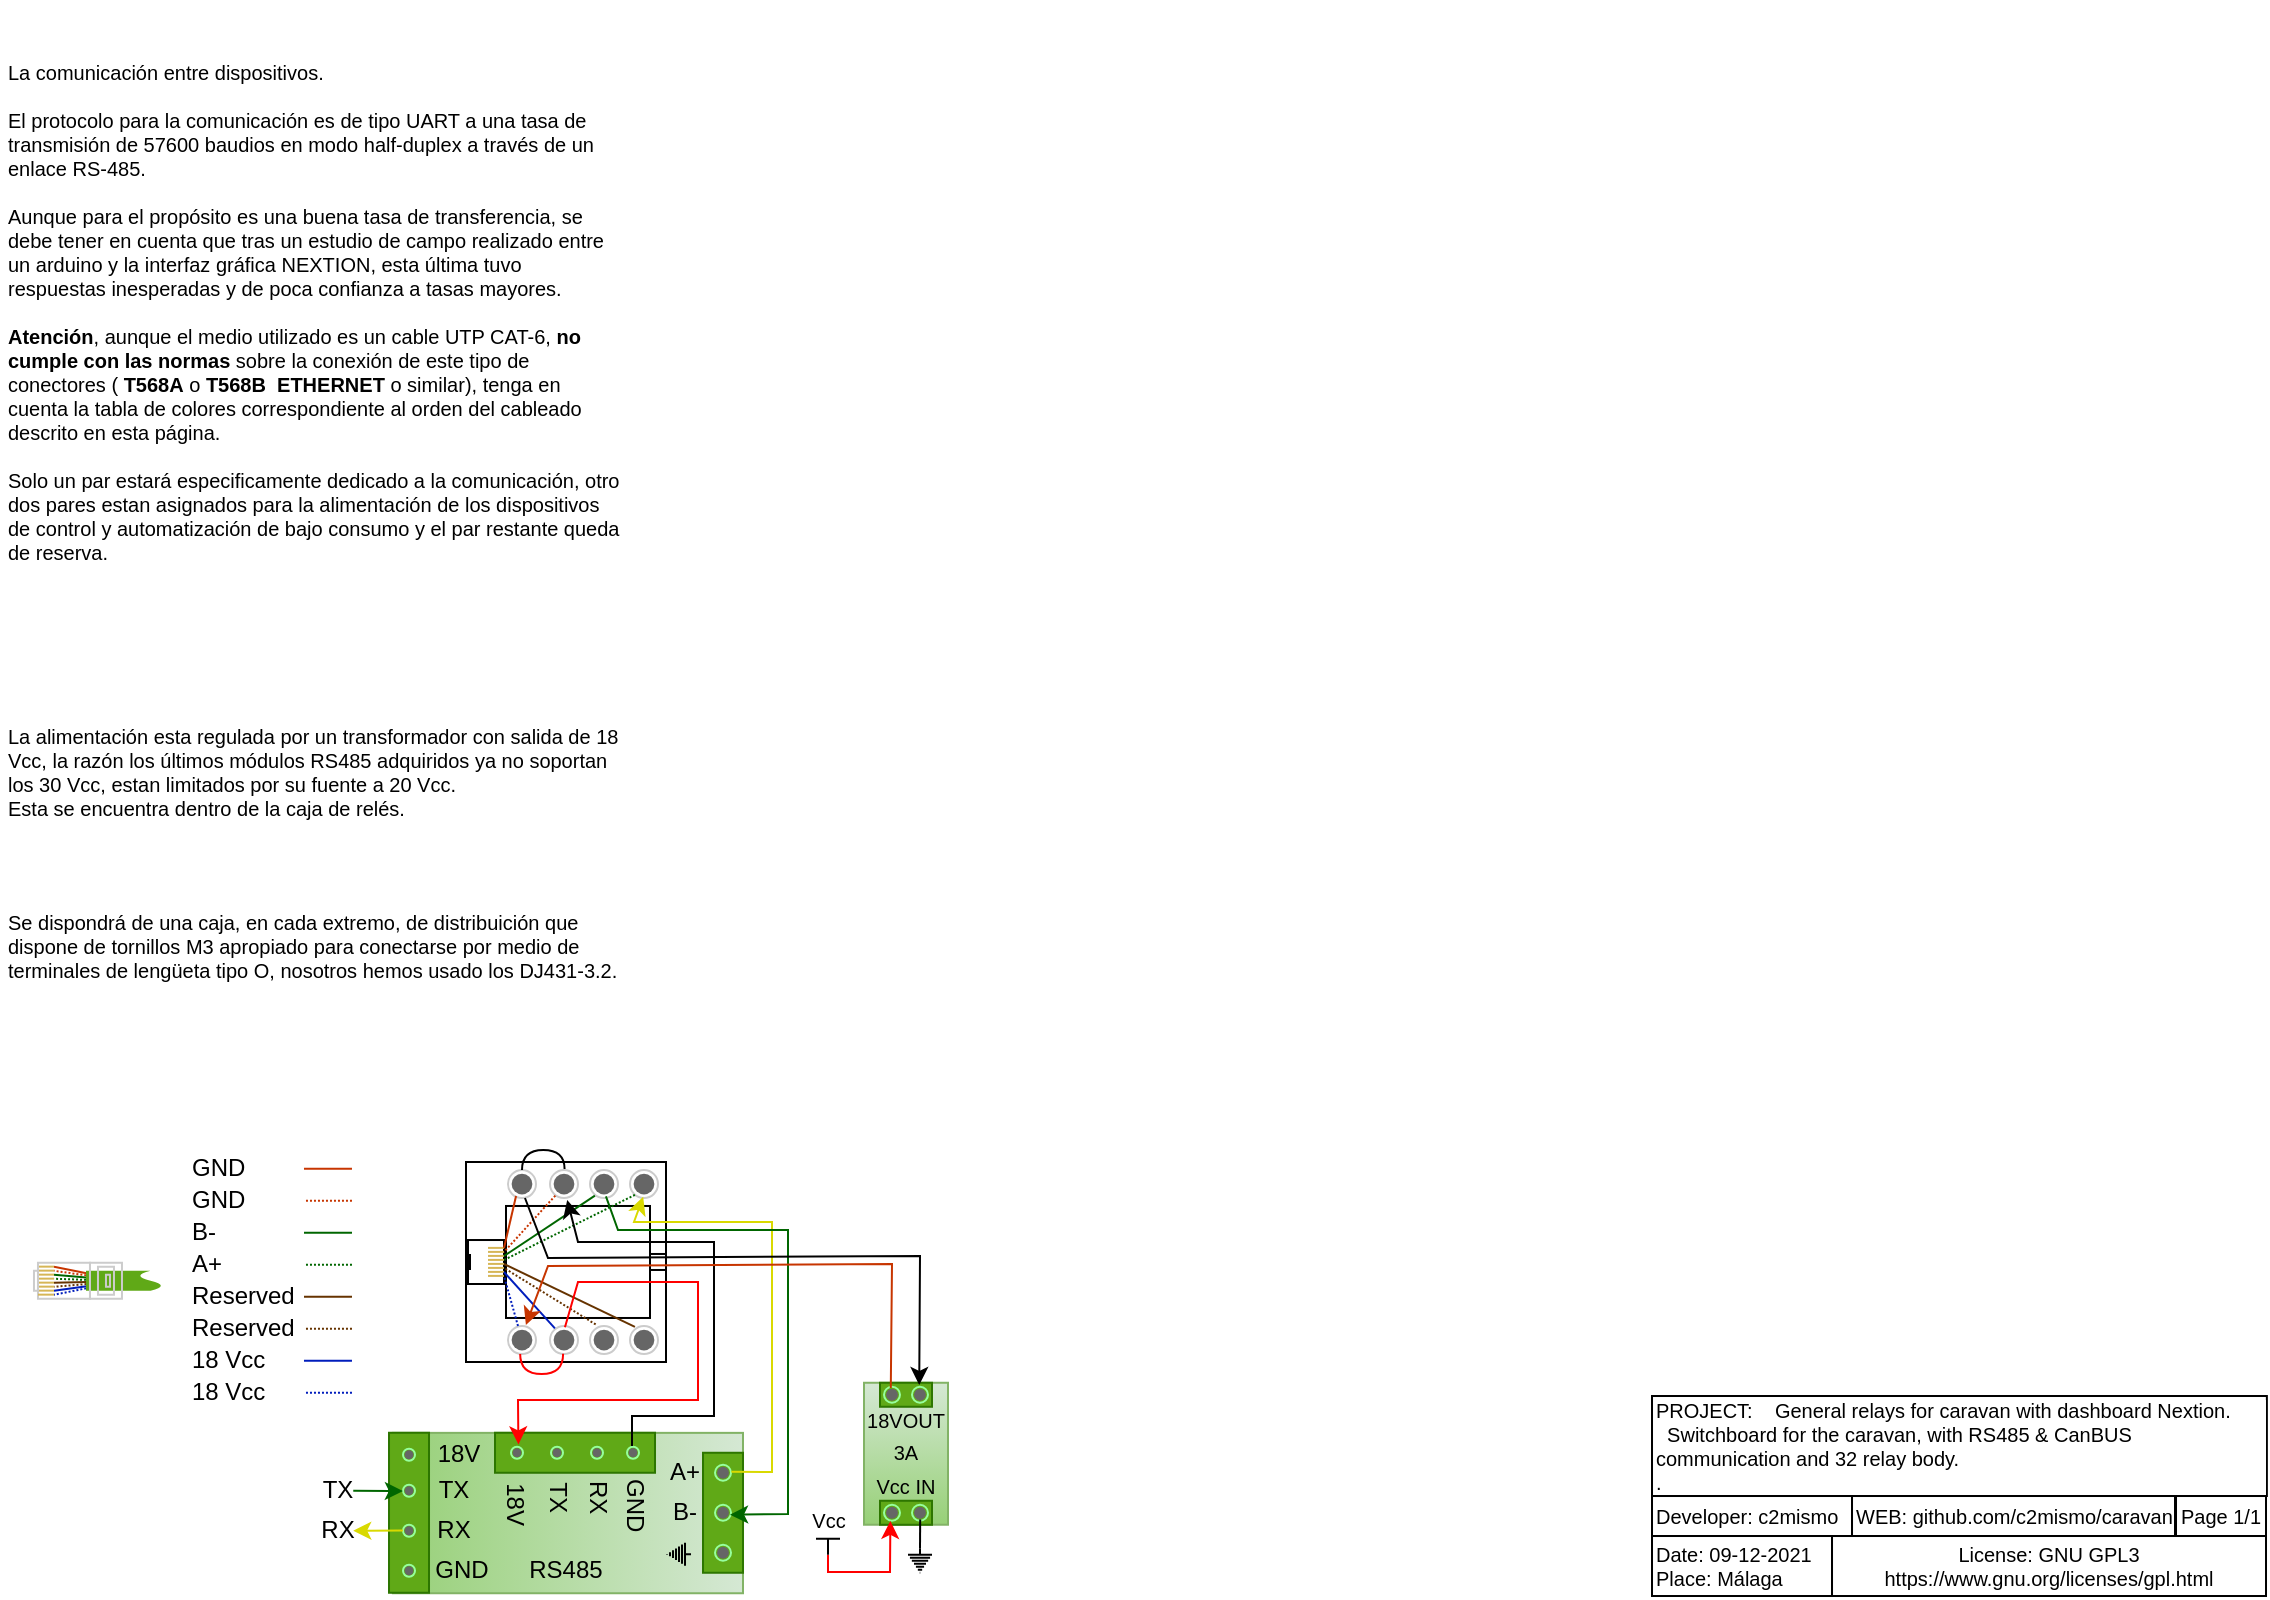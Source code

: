 <mxfile version="20.8.16" type="device"><diagram id="yEGyaOguPMUhceHYLw0G" name="Página-1"><mxGraphModel dx="634" dy="414" grid="1" gridSize="2" guides="1" tooltips="1" connect="1" arrows="1" fold="1" page="1" pageScale="1" pageWidth="1169" pageHeight="827" background="#ffffff" math="0" shadow="0"><root><mxCell id="0"/><mxCell id="1" parent="0"/><mxCell id="Os5jeV9QY1t0UYqHRNQD-44" value="" style="rounded=0;whiteSpace=wrap;html=1;strokeColor=#000000;fillColor=none;" vertex="1" parent="1"><mxGeometry x="277" y="614.99" width="72" height="56" as="geometry"/></mxCell><mxCell id="LQa4cb5ke0sipUBJ6qJX-30" value="" style="rounded=0;whiteSpace=wrap;html=1;strokeColor=#000000;fillColor=none;" vertex="1" parent="1"><mxGeometry x="257" y="593" width="100" height="100" as="geometry"/></mxCell><mxCell id="LQa4cb5ke0sipUBJ6qJX-33" value="" style="rounded=0;whiteSpace=wrap;html=1;strokeColor=#000000;fillColor=none;" vertex="1" parent="1"><mxGeometry x="258" y="632.01" width="18" height="21.99" as="geometry"/></mxCell><mxCell id="LQa4cb5ke0sipUBJ6qJX-10" value="" style="dashed=0;labelPosition=right;align=left;shape=mxgraph.gmdl.radiobutton;strokeWidth=1;aspect=fixed;fontColor=#ffffff;fillColor=#666666;rotation=90;strokeColor=#CCCCCC;" vertex="1" parent="1"><mxGeometry x="278" y="597.01" width="14" height="14" as="geometry"/></mxCell><mxCell id="LQa4cb5ke0sipUBJ6qJX-11" value="" style="dashed=0;labelPosition=right;align=left;shape=mxgraph.gmdl.radiobutton;strokeWidth=1;aspect=fixed;fontColor=#ffffff;fillColor=#666666;rotation=90;strokeColor=#CCCCCC;" vertex="1" parent="1"><mxGeometry x="299" y="597.01" width="14" height="14" as="geometry"/></mxCell><mxCell id="LQa4cb5ke0sipUBJ6qJX-12" value="" style="dashed=0;labelPosition=right;align=left;shape=mxgraph.gmdl.radiobutton;strokeWidth=1;aspect=fixed;fontColor=#ffffff;fillColor=#666666;rotation=90;strokeColor=#CCCCCC;" vertex="1" parent="1"><mxGeometry x="319" y="597.01" width="14" height="14" as="geometry"/></mxCell><mxCell id="LQa4cb5ke0sipUBJ6qJX-13" value="" style="dashed=0;labelPosition=right;align=left;shape=mxgraph.gmdl.radiobutton;strokeWidth=1;aspect=fixed;fontColor=#ffffff;fillColor=#666666;rotation=90;strokeColor=#CCCCCC;" vertex="1" parent="1"><mxGeometry x="339" y="597.01" width="14" height="14" as="geometry"/></mxCell><mxCell id="LQa4cb5ke0sipUBJ6qJX-14" value="" style="dashed=0;labelPosition=right;align=left;shape=mxgraph.gmdl.radiobutton;strokeWidth=1;aspect=fixed;fontColor=#ffffff;fillColor=#666666;rotation=90;strokeColor=#CCCCCC;" vertex="1" parent="1"><mxGeometry x="278" y="675.01" width="14" height="14" as="geometry"/></mxCell><mxCell id="LQa4cb5ke0sipUBJ6qJX-15" value="" style="dashed=0;labelPosition=right;align=left;shape=mxgraph.gmdl.radiobutton;strokeWidth=1;aspect=fixed;fontColor=#ffffff;fillColor=#666666;rotation=90;strokeColor=#CCCCCC;" vertex="1" parent="1"><mxGeometry x="299" y="675.01" width="14" height="14" as="geometry"/></mxCell><mxCell id="LQa4cb5ke0sipUBJ6qJX-16" value="" style="dashed=0;labelPosition=right;align=left;shape=mxgraph.gmdl.radiobutton;strokeWidth=1;aspect=fixed;fontColor=#ffffff;fillColor=#666666;rotation=90;strokeColor=#CCCCCC;" vertex="1" parent="1"><mxGeometry x="319" y="675.01" width="14" height="14" as="geometry"/></mxCell><mxCell id="LQa4cb5ke0sipUBJ6qJX-17" value="" style="dashed=0;labelPosition=right;align=left;shape=mxgraph.gmdl.radiobutton;strokeWidth=1;aspect=fixed;fontColor=#ffffff;fillColor=#666666;rotation=90;strokeColor=#CCCCCC;" vertex="1" parent="1"><mxGeometry x="339" y="675.01" width="14" height="14" as="geometry"/></mxCell><mxCell id="LQa4cb5ke0sipUBJ6qJX-18" value="" style="endArrow=none;html=1;rounded=0;fillColor=#fff2cc;strokeColor=#d6b656;" edge="1" parent="1"><mxGeometry width="50" height="50" relative="1" as="geometry"><mxPoint x="276" y="635.95" as="sourcePoint"/><mxPoint x="268" y="635.95" as="targetPoint"/></mxGeometry></mxCell><mxCell id="LQa4cb5ke0sipUBJ6qJX-23" value="" style="endArrow=none;html=1;rounded=0;fillColor=#fff2cc;strokeColor=#d6b656;" edge="1" parent="1"><mxGeometry width="50" height="50" relative="1" as="geometry"><mxPoint x="276" y="637.95" as="sourcePoint"/><mxPoint x="268" y="637.95" as="targetPoint"/></mxGeometry></mxCell><mxCell id="LQa4cb5ke0sipUBJ6qJX-24" value="" style="endArrow=none;html=1;rounded=0;fillColor=#fff2cc;strokeColor=#d6b656;" edge="1" parent="1"><mxGeometry width="50" height="50" relative="1" as="geometry"><mxPoint x="276" y="639.95" as="sourcePoint"/><mxPoint x="268" y="639.95" as="targetPoint"/></mxGeometry></mxCell><mxCell id="LQa4cb5ke0sipUBJ6qJX-25" value="" style="endArrow=none;html=1;rounded=0;fillColor=#fff2cc;strokeColor=#d6b656;" edge="1" parent="1"><mxGeometry width="50" height="50" relative="1" as="geometry"><mxPoint x="276" y="641.95" as="sourcePoint"/><mxPoint x="268" y="641.95" as="targetPoint"/></mxGeometry></mxCell><mxCell id="LQa4cb5ke0sipUBJ6qJX-26" value="" style="endArrow=none;html=1;rounded=0;fillColor=#fff2cc;strokeColor=#d6b656;" edge="1" parent="1"><mxGeometry width="50" height="50" relative="1" as="geometry"><mxPoint x="276" y="643.95" as="sourcePoint"/><mxPoint x="268" y="643.95" as="targetPoint"/></mxGeometry></mxCell><mxCell id="LQa4cb5ke0sipUBJ6qJX-27" value="" style="endArrow=none;html=1;rounded=0;fillColor=#fff2cc;strokeColor=#d6b656;" edge="1" parent="1"><mxGeometry width="50" height="50" relative="1" as="geometry"><mxPoint x="276" y="645.95" as="sourcePoint"/><mxPoint x="268" y="645.95" as="targetPoint"/></mxGeometry></mxCell><mxCell id="Os5jeV9QY1t0UYqHRNQD-41" value="" style="endArrow=none;html=1;rounded=0;fillColor=#fff2cc;strokeColor=#d6b656;" edge="1" parent="1"><mxGeometry width="50" height="50" relative="1" as="geometry"><mxPoint x="276" y="647.95" as="sourcePoint"/><mxPoint x="268" y="647.95" as="targetPoint"/></mxGeometry></mxCell><mxCell id="Os5jeV9QY1t0UYqHRNQD-42" value="" style="endArrow=none;html=1;rounded=0;fillColor=#fff2cc;strokeColor=#d6b656;" edge="1" parent="1"><mxGeometry width="50" height="50" relative="1" as="geometry"><mxPoint x="276" y="649.95" as="sourcePoint"/><mxPoint x="268" y="649.95" as="targetPoint"/></mxGeometry></mxCell><mxCell id="Os5jeV9QY1t0UYqHRNQD-43" value="" style="endArrow=none;html=1;rounded=0;fillColor=#fff2cc;strokeColor=#000000;" edge="1" parent="1"><mxGeometry width="50" height="50" relative="1" as="geometry"><mxPoint x="259" y="646.99" as="sourcePoint"/><mxPoint x="259" y="638.99" as="targetPoint"/></mxGeometry></mxCell><mxCell id="Os5jeV9QY1t0UYqHRNQD-45" value="" style="rounded=0;whiteSpace=wrap;html=1;strokeColor=#000000;fillColor=none;" vertex="1" parent="1"><mxGeometry x="349" y="638.99" width="8" height="8" as="geometry"/></mxCell><mxCell id="Os5jeV9QY1t0UYqHRNQD-54" value="&lt;font style=&quot;font-size: 10px;&quot;&gt;La comunicación entre dispositivos.&lt;br style=&quot;font-size: 10px;&quot;&gt;&lt;br style=&quot;font-size: 10px;&quot;&gt;El protocolo para la comunicación es de tipo UART a una tasa de transmisión de 57600 baudios en modo&amp;nbsp;half-duplex&amp;nbsp;a través de un enlace RS-485.&lt;br style=&quot;font-size: 10px;&quot;&gt;&lt;br style=&quot;font-size: 10px;&quot;&gt;Aunque para el propósito es una buena tasa de transferencia, se debe tener en cuenta que tras un estudio de campo realizado entre un arduino y la interfaz gráfica NEXTION, esta última tuvo respuestas inesperadas y de poca confianza a tasas mayores.&lt;br style=&quot;font-size: 10px;&quot;&gt;&lt;br style=&quot;font-size: 10px;&quot;&gt;&lt;b style=&quot;font-size: 10px;&quot;&gt;Atención&lt;/b&gt;, aunque el medio utilizado es un cable UTP CAT-6, &lt;b style=&quot;font-size: 10px;&quot;&gt;no cumple con las normas&lt;/b&gt; sobre la conexión de este tipo de conectores ( &lt;b style=&quot;font-size: 10px;&quot;&gt;T568A&lt;/b&gt; o &lt;b style=&quot;font-size: 10px;&quot;&gt;T568B &lt;/b&gt;&amp;nbsp;&lt;b style=&quot;font-size: 10px;&quot;&gt;ETHERNET&lt;/b&gt; o similar), tenga en cuenta la tabla de colores correspondiente al orden del cableado descrito en esta página.&lt;br style=&quot;font-size: 10px;&quot;&gt;&lt;br style=&quot;font-size: 10px;&quot;&gt;Solo un par estará especificamente dedicado a la comunicación, otro dos pares estan asignados para la alimentación de los dispositivos de control y automatización de bajo consumo y el par restante queda de reserva.&lt;br style=&quot;font-size: 10px;&quot;&gt;&lt;/font&gt;" style="text;html=1;strokeColor=none;fillColor=none;align=left;verticalAlign=middle;whiteSpace=wrap;rounded=0;fontColor=#000000;labelBackgroundColor=none;fontSize=10;" vertex="1" parent="1"><mxGeometry x="26" y="12" width="308" height="312" as="geometry"/></mxCell><mxCell id="K1eVnyYkEhKkzgCyb_MR-1" value="&lt;font style=&quot;font-size: 10px;&quot;&gt;Se dispondrá de una caja, en cada extremo, de distribuición que dispone de tornillos M3 apropiado para conectarse por medio de terminales de lengüeta tipo O, nosotros hemos usado los&amp;nbsp;DJ431-3.2.&lt;br style=&quot;font-size: 10px;&quot;&gt;&lt;/font&gt;" style="text;html=1;strokeColor=none;fillColor=none;align=left;verticalAlign=middle;whiteSpace=wrap;rounded=0;fontColor=#000000;labelBackgroundColor=none;fontSize=10;" vertex="1" parent="1"><mxGeometry x="26" y="464" width="308" height="42" as="geometry"/></mxCell><mxCell id="K1eVnyYkEhKkzgCyb_MR-3" value="&lt;font style=&quot;font-size: 10px;&quot;&gt;La alimentación esta regulada por un transformador con salida de 18 Vcc, la razón los últimos módulos RS485 adquiridos ya no soportan los 30 Vcc, estan limitados por su fuente a 20 Vcc.&lt;br&gt;Esta se encuentra dentro de la caja de relés.&lt;br style=&quot;font-size: 10px;&quot;&gt;&lt;/font&gt;" style="text;html=1;strokeColor=none;fillColor=none;align=left;verticalAlign=middle;whiteSpace=wrap;rounded=0;fontColor=#000000;labelBackgroundColor=none;fontSize=10;" vertex="1" parent="1"><mxGeometry x="26" y="344" width="310" height="108" as="geometry"/></mxCell><mxCell id="K1eVnyYkEhKkzgCyb_MR-4" value="" style="endArrow=none;html=1;fontSize=10;startArrow=none;startFill=0;rounded=0;endFill=0;jumpStyle=arc;strokeColor=#001DBC;spacing=0;endSize=6;startSize=6;exitX=0.082;exitY=0.824;exitDx=0;exitDy=0;exitPerimeter=0;strokeWidth=1;fillColor=#0050ef;" edge="1" parent="1" source="LQa4cb5ke0sipUBJ6qJX-15"><mxGeometry x="279" y="641" width="50" height="50" as="geometry"><mxPoint x="292" y="646" as="sourcePoint"/><mxPoint x="276" y="648" as="targetPoint"/><Array as="points"/></mxGeometry></mxCell><mxCell id="K1eVnyYkEhKkzgCyb_MR-5" value="" style="endArrow=none;html=1;fontSize=10;startArrow=none;startFill=0;rounded=0;endFill=0;jumpStyle=arc;strokeColor=#663300;spacing=0;endSize=6;startSize=6;exitX=0.027;exitY=0.824;exitDx=0;exitDy=0;exitPerimeter=0;strokeWidth=1;" edge="1" parent="1" source="LQa4cb5ke0sipUBJ6qJX-17"><mxGeometry x="279" y="635" width="50" height="50" as="geometry"><mxPoint x="292" y="644" as="sourcePoint"/><mxPoint x="276" y="644" as="targetPoint"/><Array as="points"/></mxGeometry></mxCell><mxCell id="K1eVnyYkEhKkzgCyb_MR-6" value="" style="endArrow=none;html=1;fontSize=10;startArrow=none;startFill=0;rounded=0;endFill=0;jumpStyle=arc;strokeColor=#C73500;spacing=0;endSize=6;startSize=6;strokeWidth=1;exitX=0.928;exitY=0.712;exitDx=0;exitDy=0;exitPerimeter=0;" edge="1" parent="1" source="LQa4cb5ke0sipUBJ6qJX-10"><mxGeometry x="281" y="639" width="50" height="50" as="geometry"><mxPoint x="292" y="639" as="sourcePoint"/><mxPoint x="276" y="636" as="targetPoint"/><Array as="points"/></mxGeometry></mxCell><mxCell id="K1eVnyYkEhKkzgCyb_MR-7" value="" style="endArrow=none;html=1;fontSize=10;startArrow=none;startFill=0;rounded=0;endFill=0;jumpStyle=arc;strokeColor=#006600;spacing=0;endSize=6;startSize=6;exitX=0.914;exitY=0.824;exitDx=0;exitDy=0;strokeWidth=1;exitPerimeter=0;" edge="1" parent="1" source="LQa4cb5ke0sipUBJ6qJX-12"><mxGeometry x="285" y="646" width="50" height="50" as="geometry"><mxPoint x="292" y="641" as="sourcePoint"/><mxPoint x="276" y="640" as="targetPoint"/><Array as="points"/></mxGeometry></mxCell><mxCell id="K1eVnyYkEhKkzgCyb_MR-8" value="" style="endArrow=none;html=1;fontSize=10;startArrow=none;startFill=0;rounded=0;endFill=0;jumpStyle=arc;strokeColor=#C73500;spacing=0;endSize=6;startSize=6;exitX=0.914;exitY=0.81;exitDx=0;exitDy=0;exitPerimeter=0;strokeWidth=1;dashed=1;dashPattern=1 1;" edge="1" parent="1" source="LQa4cb5ke0sipUBJ6qJX-11"><mxGeometry x="283" y="641" width="50" height="50" as="geometry"><mxPoint x="292" y="640" as="sourcePoint"/><mxPoint x="276" y="638" as="targetPoint"/><Array as="points"/></mxGeometry></mxCell><mxCell id="K1eVnyYkEhKkzgCyb_MR-9" value="" style="endArrow=none;html=1;fontSize=10;startArrow=none;startFill=0;rounded=0;endFill=0;jumpStyle=arc;strokeColor=#006600;spacing=0;endSize=6;startSize=6;exitX=0.887;exitY=0.824;exitDx=0;exitDy=0;strokeWidth=1;dashed=1;dashPattern=1 1;exitPerimeter=0;" edge="1" parent="1" source="LQa4cb5ke0sipUBJ6qJX-13"><mxGeometry x="287" y="648" width="50" height="50" as="geometry"><mxPoint x="292" y="643" as="sourcePoint"/><mxPoint x="276" y="642" as="targetPoint"/><Array as="points"/></mxGeometry></mxCell><mxCell id="K1eVnyYkEhKkzgCyb_MR-10" value="" style="endArrow=none;html=1;fontSize=10;startArrow=none;startFill=0;rounded=0;endFill=0;jumpStyle=arc;strokeColor=#663300;spacing=0;endSize=6;startSize=6;strokeWidth=1;dashed=1;dashPattern=1 1;exitX=-0.056;exitY=0.797;exitDx=0;exitDy=0;exitPerimeter=0;" edge="1" parent="1" source="LQa4cb5ke0sipUBJ6qJX-16"><mxGeometry x="281" y="637" width="50" height="50" as="geometry"><mxPoint x="292" y="645" as="sourcePoint"/><mxPoint x="276" y="646" as="targetPoint"/><Array as="points"/></mxGeometry></mxCell><mxCell id="K1eVnyYkEhKkzgCyb_MR-11" value="" style="endArrow=none;html=1;fontSize=10;startArrow=none;startFill=0;rounded=0;endFill=0;jumpStyle=arc;strokeColor=#001DBC;spacing=0;endSize=6;startSize=6;strokeWidth=1;fillColor=#0050ef;dashed=1;dashPattern=1 1;" edge="1" parent="1"><mxGeometry x="281" y="643" width="50" height="50" as="geometry"><mxPoint x="283" y="675" as="sourcePoint"/><mxPoint x="276" y="650" as="targetPoint"/><Array as="points"/></mxGeometry></mxCell><mxCell id="QyTdNx_v4LR0ayBHHypY-1" value="" style="rounded=0;whiteSpace=wrap;html=1;strokeColor=#82b366;fontSize=10;align=center;gradientColor=#97d077;labelBackgroundColor=#2a2a2a;endFill=0;endSize=1;startFill=1;startArrow=classic;fillColor=#d5e8d4;rotation=-270;" vertex="1" parent="1"><mxGeometry x="267.87" y="681" width="80.19" height="175.06" as="geometry"/></mxCell><mxCell id="QyTdNx_v4LR0ayBHHypY-2" value="A+" style="text;html=1;strokeColor=none;fillColor=none;align=center;verticalAlign=middle;whiteSpace=wrap;rounded=0;fontSize=12;fontColor=#000000;rotation=0;spacing=0;" vertex="1" parent="1"><mxGeometry x="359.505" y="744.38" width="13" height="8" as="geometry"/></mxCell><mxCell id="QyTdNx_v4LR0ayBHHypY-3" value="B-" style="text;html=1;strokeColor=none;fillColor=none;align=center;verticalAlign=middle;whiteSpace=wrap;rounded=0;fontSize=12;fontColor=#000000;rotation=0;spacing=0;" vertex="1" parent="1"><mxGeometry x="359.505" y="764.38" width="13" height="8" as="geometry"/></mxCell><mxCell id="QyTdNx_v4LR0ayBHHypY-4" value="" style="pointerEvents=1;verticalLabelPosition=bottom;shadow=0;dashed=0;align=center;html=1;verticalAlign=top;shape=mxgraph.electrical.signal_sources.protective_earth;fontColor=#080808;strokeColor=#000000;direction=north;rotation=-180;" vertex="1" parent="1"><mxGeometry x="357.505" y="783.38" width="12" height="11.45" as="geometry"/></mxCell><mxCell id="QyTdNx_v4LR0ayBHHypY-5" value="" style="rounded=0;whiteSpace=wrap;html=1;labelBackgroundColor=#FFFFFF;strokeColor=#2D7600;fillColor=#60a917;fontSize=10;fontColor=#ffffff;align=center;rotation=-180;" vertex="1" parent="1"><mxGeometry x="218.505" y="728.38" width="20" height="80" as="geometry"/></mxCell><mxCell id="QyTdNx_v4LR0ayBHHypY-6" value="" style="rounded=0;whiteSpace=wrap;html=1;labelBackgroundColor=#FFFFFF;strokeColor=#2D7600;fillColor=#60a917;fontSize=10;fontColor=#ffffff;align=center;rotation=-180;" vertex="1" parent="1"><mxGeometry x="375.505" y="738.38" width="20" height="60" as="geometry"/></mxCell><mxCell id="QyTdNx_v4LR0ayBHHypY-7" value="" style="dashed=0;labelPosition=right;align=left;shape=mxgraph.gmdl.radiobutton;strokeWidth=1;aspect=fixed;fontColor=#ffffff;strokeColor=#96FF9D;fillColor=#666666;rotation=-180;" vertex="1" parent="1"><mxGeometry x="381.505" y="784.38" width="8" height="8" as="geometry"/></mxCell><mxCell id="QyTdNx_v4LR0ayBHHypY-8" value="" style="dashed=0;labelPosition=right;align=left;shape=mxgraph.gmdl.radiobutton;strokeWidth=1;aspect=fixed;fontColor=#ffffff;fillColor=#666666;rotation=-180;strokeColor=#96FF9D;" vertex="1" parent="1"><mxGeometry x="381.505" y="764.38" width="8" height="8" as="geometry"/></mxCell><mxCell id="QyTdNx_v4LR0ayBHHypY-9" value="" style="dashed=0;labelPosition=right;align=left;shape=mxgraph.gmdl.radiobutton;strokeWidth=1;aspect=fixed;fontColor=#ffffff;strokeColor=#96FF9D;fillColor=#666666;rotation=-180;" vertex="1" parent="1"><mxGeometry x="381.505" y="744.38" width="8" height="8" as="geometry"/></mxCell><mxCell id="QyTdNx_v4LR0ayBHHypY-10" value="" style="rounded=0;whiteSpace=wrap;html=1;labelBackgroundColor=#FFFFFF;strokeColor=#2D7600;fillColor=#60a917;fontSize=10;fontColor=#ffffff;align=center;rotation=-90;" vertex="1" parent="1"><mxGeometry x="301.505" y="698.38" width="20" height="80" as="geometry"/></mxCell><mxCell id="QyTdNx_v4LR0ayBHHypY-11" value="GND" style="text;html=1;strokeColor=none;fillColor=none;align=center;verticalAlign=middle;whiteSpace=wrap;rounded=0;fontSize=12;fontColor=#000000;rotation=90;spacing=0;" vertex="1" parent="1"><mxGeometry x="329.505" y="760.38" width="23" height="8" as="geometry"/></mxCell><mxCell id="QyTdNx_v4LR0ayBHHypY-12" value="18V" style="text;html=1;strokeColor=none;fillColor=none;align=center;verticalAlign=middle;whiteSpace=wrap;rounded=0;fontSize=12;fontColor=#000000;rotation=90;spacing=0;" vertex="1" parent="1"><mxGeometry x="269.83" y="760.06" width="22.85" height="8" as="geometry"/></mxCell><mxCell id="QyTdNx_v4LR0ayBHHypY-13" value="TX" style="text;html=1;strokeColor=none;fillColor=none;align=center;verticalAlign=middle;whiteSpace=wrap;rounded=0;fontSize=12;fontColor=#000000;rotation=90;spacing=0;" vertex="1" parent="1"><mxGeometry x="294.505" y="756.38" width="16.12" height="8" as="geometry"/></mxCell><mxCell id="QyTdNx_v4LR0ayBHHypY-14" value="RX" style="text;html=1;strokeColor=none;fillColor=none;align=center;verticalAlign=middle;whiteSpace=wrap;rounded=0;fontSize=12;fontColor=#000000;rotation=90;spacing=0;" vertex="1" parent="1"><mxGeometry x="314.505" y="756.38" width="16.12" height="8" as="geometry"/></mxCell><mxCell id="QyTdNx_v4LR0ayBHHypY-15" value="" style="dashed=0;labelPosition=right;align=left;shape=mxgraph.gmdl.radiobutton;strokeWidth=1;aspect=fixed;fontColor=#ffffff;strokeColor=#96FF9D;fillColor=#666666;rotation=-90;" vertex="1" parent="1"><mxGeometry x="279.505" y="735.38" width="6" height="6" as="geometry"/></mxCell><mxCell id="QyTdNx_v4LR0ayBHHypY-16" value="" style="dashed=0;labelPosition=right;align=left;shape=mxgraph.gmdl.radiobutton;strokeWidth=1;aspect=fixed;fontColor=#ffffff;strokeColor=#96FF9D;fillColor=#666666;rotation=-90;" vertex="1" parent="1"><mxGeometry x="299.505" y="735.38" width="6" height="6" as="geometry"/></mxCell><mxCell id="QyTdNx_v4LR0ayBHHypY-17" value="" style="dashed=0;labelPosition=right;align=left;shape=mxgraph.gmdl.radiobutton;strokeWidth=1;aspect=fixed;fontColor=#ffffff;strokeColor=#96FF9D;fillColor=#666666;rotation=-90;" vertex="1" parent="1"><mxGeometry x="319.505" y="735.38" width="6" height="6" as="geometry"/></mxCell><mxCell id="QyTdNx_v4LR0ayBHHypY-18" value="" style="dashed=0;labelPosition=right;align=left;shape=mxgraph.gmdl.radiobutton;strokeWidth=1;aspect=fixed;fontColor=#ffffff;strokeColor=#96FF9D;fillColor=#666666;rotation=-90;" vertex="1" parent="1"><mxGeometry x="337.505" y="735.38" width="6" height="6" as="geometry"/></mxCell><mxCell id="QyTdNx_v4LR0ayBHHypY-19" value="RS485" style="text;html=1;strokeColor=none;fillColor=none;align=center;verticalAlign=middle;whiteSpace=wrap;rounded=0;fontSize=12;fontColor=#000000;rotation=0;spacing=0;" vertex="1" parent="1"><mxGeometry x="286.505" y="793.38" width="40" height="8" as="geometry"/></mxCell><mxCell id="QyTdNx_v4LR0ayBHHypY-20" value="18V" style="text;html=1;strokeColor=none;fillColor=none;align=center;verticalAlign=middle;whiteSpace=wrap;rounded=0;fontSize=12;fontColor=#000000;rotation=0;spacing=0;" vertex="1" parent="1"><mxGeometry x="242.51" y="735.38" width="20.85" height="8" as="geometry"/></mxCell><mxCell id="QyTdNx_v4LR0ayBHHypY-21" value="GND" style="text;html=1;strokeColor=none;fillColor=none;align=center;verticalAlign=middle;whiteSpace=wrap;rounded=0;fontSize=12;fontColor=#000000;rotation=0;spacing=0;" vertex="1" parent="1"><mxGeometry x="242.505" y="793.38" width="24.12" height="8" as="geometry"/></mxCell><mxCell id="QyTdNx_v4LR0ayBHHypY-22" value="RX" style="text;html=1;strokeColor=none;fillColor=none;align=center;verticalAlign=middle;whiteSpace=wrap;rounded=0;fontSize=12;fontColor=#000000;rotation=0;spacing=0;" vertex="1" parent="1"><mxGeometry x="242.505" y="773.38" width="16.12" height="8" as="geometry"/></mxCell><mxCell id="QyTdNx_v4LR0ayBHHypY-23" value="TX" style="text;html=1;strokeColor=none;fillColor=none;align=center;verticalAlign=middle;whiteSpace=wrap;rounded=0;fontSize=12;fontColor=#000000;rotation=0;spacing=0;" vertex="1" parent="1"><mxGeometry x="242.505" y="753.38" width="16.12" height="8" as="geometry"/></mxCell><mxCell id="QyTdNx_v4LR0ayBHHypY-24" value="" style="dashed=0;labelPosition=right;align=left;shape=mxgraph.gmdl.radiobutton;strokeWidth=1;aspect=fixed;fontColor=#ffffff;strokeColor=#96FF9D;fillColor=#666666;rotation=-180;" vertex="1" parent="1"><mxGeometry x="225.505" y="794.38" width="6" height="6" as="geometry"/></mxCell><mxCell id="QyTdNx_v4LR0ayBHHypY-25" value="" style="dashed=0;labelPosition=right;align=left;shape=mxgraph.gmdl.radiobutton;strokeWidth=1;aspect=fixed;fontColor=#ffffff;strokeColor=#96FF9D;fillColor=#666666;rotation=-180;" vertex="1" parent="1"><mxGeometry x="225.505" y="774.38" width="6" height="6" as="geometry"/></mxCell><mxCell id="QyTdNx_v4LR0ayBHHypY-26" value="" style="dashed=0;labelPosition=right;align=left;shape=mxgraph.gmdl.radiobutton;strokeWidth=1;aspect=fixed;fontColor=#ffffff;strokeColor=#96FF9D;fillColor=#666666;rotation=-180;" vertex="1" parent="1"><mxGeometry x="225.505" y="754.38" width="6" height="6" as="geometry"/></mxCell><mxCell id="QyTdNx_v4LR0ayBHHypY-27" value="" style="dashed=0;labelPosition=right;align=left;shape=mxgraph.gmdl.radiobutton;strokeWidth=1;aspect=fixed;fontColor=#ffffff;strokeColor=#96FF9D;fillColor=#666666;rotation=-180;" vertex="1" parent="1"><mxGeometry x="225.505" y="736.38" width="6" height="6" as="geometry"/></mxCell><mxCell id="QyTdNx_v4LR0ayBHHypY-30" value="" style="endArrow=none;html=1;fontSize=10;startArrow=classic;startFill=1;rounded=0;endFill=0;jumpStyle=none;strokeColor=#FF0000;spacing=0;endSize=6;startSize=6;strokeWidth=1;entryX=0.045;entryY=0.466;entryDx=0;entryDy=0;entryPerimeter=0;exitX=1.197;exitY=0.616;exitDx=0;exitDy=0;exitPerimeter=0;" edge="1" parent="1" source="QyTdNx_v4LR0ayBHHypY-15" target="LQa4cb5ke0sipUBJ6qJX-15"><mxGeometry x="606" y="382" width="50" height="50" as="geometry"><mxPoint x="505" y="743" as="sourcePoint"/><mxPoint x="375" y="703" as="targetPoint"/><Array as="points"><mxPoint x="283" y="712"/><mxPoint x="373" y="712"/><mxPoint x="373" y="653"/><mxPoint x="313" y="653"/></Array></mxGeometry></mxCell><mxCell id="QyTdNx_v4LR0ayBHHypY-31" value="" style="endArrow=none;html=1;fontSize=10;startArrow=none;startFill=0;rounded=0;endFill=0;jumpStyle=arc;strokeColor=#FF0000;spacing=0;endSize=6;startSize=6;strokeWidth=1;edgeStyle=orthogonalEdgeStyle;curved=1;entryX=0.995;entryY=0.566;entryDx=0;entryDy=0;entryPerimeter=0;exitX=0.989;exitY=0.532;exitDx=0;exitDy=0;exitPerimeter=0;" edge="1" parent="1" source="LQa4cb5ke0sipUBJ6qJX-15" target="LQa4cb5ke0sipUBJ6qJX-14"><mxGeometry x="608" y="384" width="50" height="50" as="geometry"><mxPoint x="311" y="715" as="sourcePoint"/><mxPoint x="271" y="713" as="targetPoint"/><Array as="points"><mxPoint x="306" y="699"/><mxPoint x="284" y="699"/></Array></mxGeometry></mxCell><mxCell id="QyTdNx_v4LR0ayBHHypY-32" value="" style="endArrow=none;html=1;fontSize=10;startArrow=none;startFill=0;rounded=0;endFill=0;jumpStyle=arc;strokeColor=#000000;spacing=0;endSize=6;startSize=6;strokeWidth=1;edgeStyle=orthogonalEdgeStyle;curved=1;entryX=-0.001;entryY=0.507;entryDx=0;entryDy=0;entryPerimeter=0;exitX=-0.034;exitY=0.479;exitDx=0;exitDy=0;exitPerimeter=0;" edge="1" parent="1" source="LQa4cb5ke0sipUBJ6qJX-11" target="LQa4cb5ke0sipUBJ6qJX-10"><mxGeometry x="616" y="264" width="50" height="50" as="geometry"><mxPoint x="319" y="595.0" as="sourcePoint"/><mxPoint x="279" y="593" as="targetPoint"/><Array as="points"><mxPoint x="306" y="587"/><mxPoint x="285" y="587"/><mxPoint x="285" y="597"/></Array></mxGeometry></mxCell><mxCell id="QyTdNx_v4LR0ayBHHypY-33" value="" style="endArrow=none;html=1;fontSize=10;startArrow=classic;startFill=1;rounded=0;endFill=0;jumpStyle=none;strokeColor=#D9D900;spacing=0;endSize=6;startSize=6;strokeWidth=1;exitX=0.956;exitY=0.529;exitDx=0;exitDy=0;exitPerimeter=0;entryX=-0.022;entryY=0.557;entryDx=0;entryDy=0;entryPerimeter=0;" edge="1" parent="1" source="LQa4cb5ke0sipUBJ6qJX-13" target="QyTdNx_v4LR0ayBHHypY-9"><mxGeometry x="377" y="377.01" width="50" height="50" as="geometry"><mxPoint x="276" y="738.01" as="sourcePoint"/><mxPoint x="146" y="698.01" as="targetPoint"/><Array as="points"><mxPoint x="341" y="623"/><mxPoint x="410" y="623"/><mxPoint x="410" y="748"/></Array></mxGeometry></mxCell><mxCell id="QyTdNx_v4LR0ayBHHypY-34" value="" style="endArrow=none;html=1;fontSize=10;startArrow=classic;startFill=1;rounded=0;endFill=0;jumpStyle=none;strokeColor=#000000;spacing=0;endSize=6;startSize=6;strokeWidth=1;exitX=1.071;exitY=0.386;exitDx=0;exitDy=0;exitPerimeter=0;entryX=1.063;entryY=0.416;entryDx=0;entryDy=0;entryPerimeter=0;" edge="1" parent="1" source="LQa4cb5ke0sipUBJ6qJX-11" target="QyTdNx_v4LR0ayBHHypY-18"><mxGeometry x="379" y="379.01" width="50" height="50" as="geometry"><mxPoint x="278" y="740.01" as="sourcePoint"/><mxPoint x="389" y="713" as="targetPoint"/><Array as="points"><mxPoint x="313" y="633"/><mxPoint x="381" y="633"/><mxPoint x="381" y="720"/><mxPoint x="340" y="720"/></Array></mxGeometry></mxCell><mxCell id="QyTdNx_v4LR0ayBHHypY-35" value="" style="endArrow=classic;html=1;fontSize=10;startArrow=none;startFill=0;rounded=0;endFill=1;jumpStyle=none;strokeColor=#006600;spacing=0;endSize=6;startSize=6;strokeWidth=1;exitX=0.942;exitY=0.431;exitDx=0;exitDy=0;exitPerimeter=0;entryX=0.058;entryY=0.377;entryDx=0;entryDy=0;entryPerimeter=0;" edge="1" parent="1" source="LQa4cb5ke0sipUBJ6qJX-12" target="QyTdNx_v4LR0ayBHHypY-8"><mxGeometry x="379" y="379.01" width="50" height="50" as="geometry"><mxPoint x="347.594" y="612.394" as="sourcePoint"/><mxPoint x="391.201" y="794.004" as="targetPoint"/><Array as="points"><mxPoint x="333" y="627"/><mxPoint x="418" y="627"/><mxPoint x="418" y="769"/></Array></mxGeometry></mxCell><mxCell id="QyTdNx_v4LR0ayBHHypY-36" value="RX" style="text;html=1;strokeColor=none;fillColor=none;align=center;verticalAlign=middle;whiteSpace=wrap;rounded=0;fontSize=12;fontColor=#000000;rotation=0;spacing=0;" vertex="1" parent="1"><mxGeometry x="184.505" y="773.38" width="16.12" height="8" as="geometry"/></mxCell><mxCell id="QyTdNx_v4LR0ayBHHypY-37" value="TX" style="text;html=1;strokeColor=none;fillColor=none;align=center;verticalAlign=middle;whiteSpace=wrap;rounded=0;fontSize=12;fontColor=#000000;rotation=0;spacing=0;" vertex="1" parent="1"><mxGeometry x="184.505" y="753.38" width="16.12" height="8" as="geometry"/></mxCell><mxCell id="fG_kR4aupmKfQygVkrQ0-1" value="" style="endArrow=none;html=1;fontSize=10;startArrow=classic;startFill=1;rounded=0;endFill=0;jumpStyle=none;strokeColor=#D9D900;spacing=0;endSize=6;startSize=6;strokeWidth=1;exitX=1;exitY=0.5;exitDx=0;exitDy=0;entryX=1.01;entryY=0.526;entryDx=0;entryDy=0;entryPerimeter=0;" edge="1" parent="1" source="QyTdNx_v4LR0ayBHHypY-36" target="QyTdNx_v4LR0ayBHHypY-25"><mxGeometry x="58.41" y="377.39" width="50" height="50" as="geometry"><mxPoint x="27.004" y="610.774" as="sourcePoint"/><mxPoint x="213" y="776" as="targetPoint"/><Array as="points"/></mxGeometry></mxCell><mxCell id="fG_kR4aupmKfQygVkrQ0-2" value="" style="endArrow=none;html=1;fontSize=10;startArrow=classic;startFill=1;rounded=0;endFill=0;jumpStyle=none;strokeColor=#006600;spacing=0;endSize=6;startSize=6;strokeWidth=1;exitX=1.01;exitY=0.471;exitDx=0;exitDy=0;exitPerimeter=0;entryX=1;entryY=0.5;entryDx=0;entryDy=0;" edge="1" parent="1" source="QyTdNx_v4LR0ayBHHypY-26" target="QyTdNx_v4LR0ayBHHypY-37"><mxGeometry x="48.79" y="334.01" width="50" height="50" as="geometry"><mxPoint x="155.005" y="732.0" as="sourcePoint"/><mxPoint x="203.38" y="732.62" as="targetPoint"/><Array as="points"/></mxGeometry></mxCell><mxCell id="slYLclyo5hvffOLSBU02-12" value="" style="group" vertex="1" connectable="0" parent="1"><mxGeometry x="24.0" y="592.38" width="183.99" height="120" as="geometry"/></mxCell><mxCell id="Os5jeV9QY1t0UYqHRNQD-2" value="" style="endArrow=none;html=1;fontSize=10;startArrow=none;startFill=0;rounded=0;endFill=0;jumpStyle=arc;strokeColor=#001DBC;spacing=0;endSize=6;startSize=6;exitX=0.225;exitY=0.009;exitDx=0;exitDy=0;exitPerimeter=0;strokeWidth=1;fillColor=#0050ef;" edge="1" parent="slYLclyo5hvffOLSBU02-12" source="Os5jeV9QY1t0UYqHRNQD-33"><mxGeometry x="29.99" y="58" width="50" height="50" as="geometry"><mxPoint x="48.99" y="73" as="sourcePoint"/><mxPoint x="26.99" y="65" as="targetPoint"/><Array as="points"/></mxGeometry></mxCell><mxCell id="Os5jeV9QY1t0UYqHRNQD-5" value="" style="endArrow=none;html=1;fontSize=10;startArrow=none;startFill=0;rounded=0;endFill=0;jumpStyle=arc;strokeColor=#663300;spacing=0;endSize=6;startSize=6;exitX=0.442;exitY=0.006;exitDx=0;exitDy=0;exitPerimeter=0;strokeWidth=1;" edge="1" parent="slYLclyo5hvffOLSBU02-12" source="Os5jeV9QY1t0UYqHRNQD-33"><mxGeometry x="29.99" y="52" width="50" height="50" as="geometry"><mxPoint x="48.99" y="67" as="sourcePoint"/><mxPoint x="26.99" y="61" as="targetPoint"/><Array as="points"/></mxGeometry></mxCell><mxCell id="Os5jeV9QY1t0UYqHRNQD-7" value="" style="endArrow=none;html=1;fontSize=10;startArrow=none;startFill=0;rounded=0;endFill=0;jumpStyle=arc;strokeColor=#C73500;spacing=0;endSize=6;startSize=6;strokeWidth=1;exitX=0.878;exitY=0.006;exitDx=0;exitDy=0;exitPerimeter=0;" edge="1" parent="slYLclyo5hvffOLSBU02-12" source="Os5jeV9QY1t0UYqHRNQD-33"><mxGeometry x="31.99" y="56" width="50" height="50" as="geometry"><mxPoint x="42.99" y="55" as="sourcePoint"/><mxPoint x="26.99" y="53" as="targetPoint"/><Array as="points"/></mxGeometry></mxCell><mxCell id="Os5jeV9QY1t0UYqHRNQD-13" value="" style="endArrow=none;html=1;fontSize=10;startArrow=none;startFill=0;rounded=0;endFill=0;jumpStyle=arc;strokeColor=#006600;spacing=0;endSize=6;startSize=6;exitX=0.66;exitY=0.004;exitDx=0;exitDy=0;strokeWidth=1;exitPerimeter=0;" edge="1" parent="slYLclyo5hvffOLSBU02-12" source="Os5jeV9QY1t0UYqHRNQD-33"><mxGeometry x="35.99" y="62.88" width="50" height="50" as="geometry"><mxPoint x="54.99" y="77.88" as="sourcePoint"/><mxPoint x="26.99" y="57" as="targetPoint"/><Array as="points"/></mxGeometry></mxCell><mxCell id="Os5jeV9QY1t0UYqHRNQD-34" value="" style="endArrow=none;html=1;fontSize=10;startArrow=none;startFill=0;rounded=0;endFill=0;jumpStyle=arc;strokeColor=#C73500;spacing=0;endSize=6;startSize=6;exitX=0.769;exitY=0.004;exitDx=0;exitDy=0;exitPerimeter=0;strokeWidth=1;dashed=1;dashPattern=1 1;" edge="1" parent="slYLclyo5hvffOLSBU02-12" source="Os5jeV9QY1t0UYqHRNQD-33"><mxGeometry x="33.99" y="58" width="50" height="50" as="geometry"><mxPoint x="52.99" y="73.0" as="sourcePoint"/><mxPoint x="26.99" y="55" as="targetPoint"/><Array as="points"/></mxGeometry></mxCell><mxCell id="Os5jeV9QY1t0UYqHRNQD-35" value="" style="endArrow=none;html=1;fontSize=10;startArrow=none;startFill=0;rounded=0;endFill=0;jumpStyle=arc;strokeColor=#006600;spacing=0;endSize=6;startSize=6;exitX=0.546;exitY=0.001;exitDx=0;exitDy=0;strokeWidth=1;dashed=1;dashPattern=1 1;exitPerimeter=0;" edge="1" parent="slYLclyo5hvffOLSBU02-12" source="Os5jeV9QY1t0UYqHRNQD-33"><mxGeometry x="37.99" y="64.88" width="50" height="50" as="geometry"><mxPoint x="44.995" y="59.755" as="sourcePoint"/><mxPoint x="26.99" y="59" as="targetPoint"/><Array as="points"/></mxGeometry></mxCell><mxCell id="Os5jeV9QY1t0UYqHRNQD-36" value="" style="endArrow=none;html=1;fontSize=10;startArrow=none;startFill=0;rounded=0;endFill=0;jumpStyle=arc;strokeColor=#663300;spacing=0;endSize=6;startSize=6;strokeWidth=1;dashed=1;dashPattern=1 1;exitX=0.333;exitY=0.006;exitDx=0;exitDy=0;exitPerimeter=0;" edge="1" parent="slYLclyo5hvffOLSBU02-12" source="Os5jeV9QY1t0UYqHRNQD-33"><mxGeometry x="31.99" y="54" width="50" height="50" as="geometry"><mxPoint x="42.99" y="65" as="sourcePoint"/><mxPoint x="26.99" y="63" as="targetPoint"/><Array as="points"/></mxGeometry></mxCell><mxCell id="Os5jeV9QY1t0UYqHRNQD-39" value="" style="endArrow=none;html=1;fontSize=10;startArrow=none;startFill=0;rounded=0;endFill=0;jumpStyle=arc;strokeColor=#001DBC;spacing=0;endSize=6;startSize=6;exitX=0.12;exitY=0.003;exitDx=0;exitDy=0;exitPerimeter=0;strokeWidth=1;fillColor=#0050ef;dashed=1;dashPattern=1 1;" edge="1" parent="slYLclyo5hvffOLSBU02-12" source="Os5jeV9QY1t0UYqHRNQD-33"><mxGeometry x="31.99" y="60" width="50" height="50" as="geometry"><mxPoint x="45.332" y="65.03" as="sourcePoint"/><mxPoint x="26.99" y="67" as="targetPoint"/><Array as="points"/></mxGeometry></mxCell><mxCell id="Os5jeV9QY1t0UYqHRNQD-23" value="" style="endArrow=none;html=1;rounded=0;fillColor=#fff2cc;strokeColor=#d6b656;" edge="1" parent="slYLclyo5hvffOLSBU02-12"><mxGeometry width="50" height="50" relative="1" as="geometry"><mxPoint x="26.99" y="52.94" as="sourcePoint"/><mxPoint x="18.99" y="52.94" as="targetPoint"/></mxGeometry></mxCell><mxCell id="Os5jeV9QY1t0UYqHRNQD-24" value="" style="endArrow=none;html=1;rounded=0;fillColor=#fff2cc;strokeColor=#d6b656;" edge="1" parent="slYLclyo5hvffOLSBU02-12"><mxGeometry width="50" height="50" relative="1" as="geometry"><mxPoint x="26.99" y="54.94" as="sourcePoint"/><mxPoint x="18.99" y="54.94" as="targetPoint"/></mxGeometry></mxCell><mxCell id="Os5jeV9QY1t0UYqHRNQD-25" value="" style="endArrow=none;html=1;rounded=0;fillColor=#fff2cc;strokeColor=#d6b656;" edge="1" parent="slYLclyo5hvffOLSBU02-12"><mxGeometry width="50" height="50" relative="1" as="geometry"><mxPoint x="26.99" y="56.94" as="sourcePoint"/><mxPoint x="18.99" y="56.94" as="targetPoint"/></mxGeometry></mxCell><mxCell id="Os5jeV9QY1t0UYqHRNQD-26" value="" style="endArrow=none;html=1;rounded=0;fillColor=#fff2cc;strokeColor=#d6b656;" edge="1" parent="slYLclyo5hvffOLSBU02-12"><mxGeometry width="50" height="50" relative="1" as="geometry"><mxPoint x="26.99" y="58.94" as="sourcePoint"/><mxPoint x="18.99" y="58.94" as="targetPoint"/></mxGeometry></mxCell><mxCell id="Os5jeV9QY1t0UYqHRNQD-27" value="" style="endArrow=none;html=1;rounded=0;fillColor=#fff2cc;strokeColor=#d6b656;" edge="1" parent="slYLclyo5hvffOLSBU02-12"><mxGeometry width="50" height="50" relative="1" as="geometry"><mxPoint x="26.99" y="60.94" as="sourcePoint"/><mxPoint x="18.99" y="60.94" as="targetPoint"/></mxGeometry></mxCell><mxCell id="Os5jeV9QY1t0UYqHRNQD-28" value="" style="endArrow=none;html=1;rounded=0;fillColor=#fff2cc;strokeColor=#d6b656;" edge="1" parent="slYLclyo5hvffOLSBU02-12"><mxGeometry width="50" height="50" relative="1" as="geometry"><mxPoint x="26.99" y="62.94" as="sourcePoint"/><mxPoint x="18.99" y="62.94" as="targetPoint"/></mxGeometry></mxCell><mxCell id="Os5jeV9QY1t0UYqHRNQD-33" value="" style="shape=document;whiteSpace=wrap;html=1;boundedLbl=1;strokeColor=none;strokeWidth=1;fillColor=#60a917;rotation=-90;fontColor=#ffffff;container=0;" vertex="1" parent="slYLclyo5hvffOLSBU02-12"><mxGeometry x="56.99" y="41" width="10" height="38" as="geometry"/></mxCell><mxCell id="Os5jeV9QY1t0UYqHRNQD-30" value="" style="rounded=0;whiteSpace=wrap;html=1;strokeColor=#CCCCCC;fillColor=none;strokeWidth=1;container=0;" vertex="1" parent="slYLclyo5hvffOLSBU02-12"><mxGeometry x="44.99" y="51" width="16" height="18" as="geometry"/></mxCell><mxCell id="Os5jeV9QY1t0UYqHRNQD-31" value="" style="rounded=0;whiteSpace=wrap;html=1;strokeColor=#CCCCCC;fillColor=none;strokeWidth=1;container=0;" vertex="1" parent="slYLclyo5hvffOLSBU02-12"><mxGeometry x="48.99" y="53" width="8" height="14" as="geometry"/></mxCell><mxCell id="Os5jeV9QY1t0UYqHRNQD-32" value="" style="rounded=0;whiteSpace=wrap;html=1;strokeColor=#CCCCCC;fillColor=none;strokeWidth=1;container=0;" vertex="1" parent="slYLclyo5hvffOLSBU02-12"><mxGeometry x="52.99" y="57" width="2" height="6" as="geometry"/></mxCell><mxCell id="Os5jeV9QY1t0UYqHRNQD-22" value="" style="rounded=0;whiteSpace=wrap;html=1;strokeColor=#CCCCCC;fillColor=none;strokeWidth=1;container=0;" vertex="1" parent="slYLclyo5hvffOLSBU02-12"><mxGeometry x="18.99" y="51" width="26" height="18" as="geometry"/></mxCell><mxCell id="Os5jeV9QY1t0UYqHRNQD-37" value="" style="endArrow=none;html=1;rounded=0;fillColor=#fff2cc;strokeColor=#d6b656;" edge="1" parent="slYLclyo5hvffOLSBU02-12"><mxGeometry width="50" height="50" relative="1" as="geometry"><mxPoint x="26.99" y="64.94" as="sourcePoint"/><mxPoint x="18.99" y="64.94" as="targetPoint"/></mxGeometry></mxCell><mxCell id="Os5jeV9QY1t0UYqHRNQD-38" value="" style="endArrow=none;html=1;rounded=0;fillColor=#fff2cc;strokeColor=#d6b656;" edge="1" parent="slYLclyo5hvffOLSBU02-12"><mxGeometry width="50" height="50" relative="1" as="geometry"><mxPoint x="26.99" y="66.94" as="sourcePoint"/><mxPoint x="18.99" y="66.94" as="targetPoint"/></mxGeometry></mxCell><mxCell id="Os5jeV9QY1t0UYqHRNQD-40" value="" style="rounded=0;whiteSpace=wrap;html=1;strokeColor=#CCCCCC;fillColor=none;strokeWidth=1;container=0;" vertex="1" parent="slYLclyo5hvffOLSBU02-12"><mxGeometry x="16.99" y="55" width="2" height="10" as="geometry"/></mxCell><mxCell id="Os5jeV9QY1t0UYqHRNQD-46" value="" style="endArrow=none;html=1;fontSize=10;startArrow=none;startFill=0;rounded=0;endFill=0;jumpStyle=arc;strokeColor=#001DBC;spacing=0;endSize=6;startSize=6;strokeWidth=1;fillColor=#0050ef;" edge="1" parent="slYLclyo5hvffOLSBU02-12"><mxGeometry x="154.99" y="76.94" width="50" height="50" as="geometry"><mxPoint x="175.99" y="99.94" as="sourcePoint"/><mxPoint x="151.99" y="99.94" as="targetPoint"/><Array as="points"/></mxGeometry></mxCell><mxCell id="Os5jeV9QY1t0UYqHRNQD-47" value="" style="endArrow=none;html=1;fontSize=10;startArrow=none;startFill=0;rounded=0;endFill=0;jumpStyle=arc;strokeColor=#663300;spacing=0;endSize=6;startSize=6;strokeWidth=1;" edge="1" parent="slYLclyo5hvffOLSBU02-12"><mxGeometry x="154.99" y="62.94" width="50" height="50" as="geometry"><mxPoint x="175.99" y="68" as="sourcePoint"/><mxPoint x="151.99" y="67.94" as="targetPoint"/><Array as="points"/></mxGeometry></mxCell><mxCell id="Os5jeV9QY1t0UYqHRNQD-48" value="" style="endArrow=none;html=1;fontSize=10;startArrow=none;startFill=0;rounded=0;endFill=0;jumpStyle=arc;strokeColor=#C73500;spacing=0;endSize=6;startSize=6;strokeWidth=1;" edge="1" parent="slYLclyo5hvffOLSBU02-12"><mxGeometry x="156.99" y="17" width="50" height="50" as="geometry"><mxPoint x="175.99" y="4" as="sourcePoint"/><mxPoint x="151.99" y="4" as="targetPoint"/><Array as="points"/></mxGeometry></mxCell><mxCell id="Os5jeV9QY1t0UYqHRNQD-49" value="" style="endArrow=none;html=1;fontSize=10;startArrow=none;startFill=0;rounded=0;endFill=0;jumpStyle=arc;strokeColor=#006600;spacing=0;endSize=6;startSize=6;strokeWidth=1;" edge="1" parent="slYLclyo5hvffOLSBU02-12"><mxGeometry x="160.99" y="41.82" width="50" height="50" as="geometry"><mxPoint x="175.99" y="36" as="sourcePoint"/><mxPoint x="151.99" y="35.94" as="targetPoint"/><Array as="points"/></mxGeometry></mxCell><mxCell id="Os5jeV9QY1t0UYqHRNQD-50" value="" style="endArrow=none;html=1;fontSize=10;startArrow=none;startFill=0;rounded=0;endFill=0;jumpStyle=arc;strokeColor=#C73500;spacing=0;endSize=6;startSize=6;strokeWidth=1;dashed=1;dashPattern=1 1;" edge="1" parent="slYLclyo5hvffOLSBU02-12"><mxGeometry x="158.99" y="26.94" width="50" height="50" as="geometry"><mxPoint x="175.99" y="20" as="sourcePoint"/><mxPoint x="151.99" y="19.94" as="targetPoint"/><Array as="points"/></mxGeometry></mxCell><mxCell id="Os5jeV9QY1t0UYqHRNQD-51" value="" style="endArrow=none;html=1;fontSize=10;startArrow=none;startFill=0;rounded=0;endFill=0;jumpStyle=arc;strokeColor=#006600;spacing=0;endSize=6;startSize=6;strokeWidth=1;dashed=1;dashPattern=1 1;" edge="1" parent="slYLclyo5hvffOLSBU02-12"><mxGeometry x="162.99" y="59.82" width="50" height="50" as="geometry"><mxPoint x="175.99" y="52" as="sourcePoint"/><mxPoint x="151.99" y="51.94" as="targetPoint"/><Array as="points"/></mxGeometry></mxCell><mxCell id="Os5jeV9QY1t0UYqHRNQD-52" value="" style="endArrow=none;html=1;fontSize=10;startArrow=none;startFill=0;rounded=0;endFill=0;jumpStyle=arc;strokeColor=#663300;spacing=0;endSize=6;startSize=6;strokeWidth=1;dashed=1;dashPattern=1 1;" edge="1" parent="slYLclyo5hvffOLSBU02-12"><mxGeometry x="156.99" y="56.94" width="50" height="50" as="geometry"><mxPoint x="175.99" y="83.94" as="sourcePoint"/><mxPoint x="151.99" y="83.94" as="targetPoint"/><Array as="points"/></mxGeometry></mxCell><mxCell id="Os5jeV9QY1t0UYqHRNQD-53" value="" style="endArrow=none;html=1;fontSize=10;startArrow=none;startFill=0;rounded=0;endFill=0;jumpStyle=arc;strokeColor=#001DBC;spacing=0;endSize=6;startSize=6;strokeWidth=1;fillColor=#0050ef;dashed=1;dashPattern=1 1;" edge="1" parent="slYLclyo5hvffOLSBU02-12"><mxGeometry x="156.99" y="94.94" width="50" height="50" as="geometry"><mxPoint x="175.99" y="115.94" as="sourcePoint"/><mxPoint x="151.99" y="115.94" as="targetPoint"/><Array as="points"/></mxGeometry></mxCell><mxCell id="slYLclyo5hvffOLSBU02-1" value="GND" style="text;html=1;strokeColor=none;fillColor=none;align=left;verticalAlign=middle;whiteSpace=wrap;rounded=0;fontSize=12;fontColor=#000000;rotation=0;spacing=0;container=0;" vertex="1" parent="slYLclyo5hvffOLSBU02-12"><mxGeometry x="96" width="47.99" height="8" as="geometry"/></mxCell><mxCell id="slYLclyo5hvffOLSBU02-2" value="GND" style="text;html=1;strokeColor=none;fillColor=none;align=left;verticalAlign=middle;whiteSpace=wrap;rounded=0;fontSize=12;fontColor=#000000;rotation=0;spacing=0;container=0;" vertex="1" parent="slYLclyo5hvffOLSBU02-12"><mxGeometry x="96" y="16" width="47.99" height="8" as="geometry"/></mxCell><mxCell id="slYLclyo5hvffOLSBU02-3" value="B-" style="text;html=1;strokeColor=none;fillColor=none;align=left;verticalAlign=middle;whiteSpace=wrap;rounded=0;fontSize=12;fontColor=#000000;rotation=0;spacing=0;container=0;" vertex="1" parent="slYLclyo5hvffOLSBU02-12"><mxGeometry x="96" y="32" width="47.99" height="8" as="geometry"/></mxCell><mxCell id="slYLclyo5hvffOLSBU02-4" value="A+" style="text;html=1;strokeColor=none;fillColor=none;align=left;verticalAlign=middle;whiteSpace=wrap;rounded=0;fontSize=12;fontColor=#000000;rotation=0;spacing=0;container=0;" vertex="1" parent="slYLclyo5hvffOLSBU02-12"><mxGeometry x="96" y="48" width="47.99" height="8" as="geometry"/></mxCell><mxCell id="slYLclyo5hvffOLSBU02-5" value="Reserved" style="text;html=1;strokeColor=none;fillColor=none;align=left;verticalAlign=middle;whiteSpace=wrap;rounded=0;fontSize=12;fontColor=#000000;rotation=0;spacing=0;container=0;" vertex="1" parent="slYLclyo5hvffOLSBU02-12"><mxGeometry x="96" y="64" width="47.99" height="8" as="geometry"/></mxCell><mxCell id="slYLclyo5hvffOLSBU02-6" value="Reserved" style="text;html=1;strokeColor=none;fillColor=none;align=left;verticalAlign=middle;whiteSpace=wrap;rounded=0;fontSize=12;fontColor=#000000;rotation=0;spacing=0;container=0;" vertex="1" parent="slYLclyo5hvffOLSBU02-12"><mxGeometry x="96" y="80" width="47.99" height="8" as="geometry"/></mxCell><mxCell id="slYLclyo5hvffOLSBU02-7" value="18 Vcc" style="text;html=1;strokeColor=none;fillColor=none;align=left;verticalAlign=middle;whiteSpace=wrap;rounded=0;fontSize=12;fontColor=#000000;rotation=0;spacing=0;container=0;" vertex="1" parent="slYLclyo5hvffOLSBU02-12"><mxGeometry x="96" y="96" width="47.99" height="8" as="geometry"/></mxCell><mxCell id="slYLclyo5hvffOLSBU02-8" value="18 Vcc" style="text;html=1;strokeColor=none;fillColor=none;align=left;verticalAlign=middle;whiteSpace=wrap;rounded=0;fontSize=12;fontColor=#000000;rotation=0;spacing=0;container=0;" vertex="1" parent="slYLclyo5hvffOLSBU02-12"><mxGeometry x="96" y="112" width="47.99" height="8" as="geometry"/></mxCell><mxCell id="slYLclyo5hvffOLSBU02-13" value="" style="group;rotation=90;" vertex="1" connectable="0" parent="1"><mxGeometry x="954.005" y="606.005" width="100.005" height="307.43" as="geometry"/></mxCell><mxCell id="HwTYrxW645XH3sdMderI-1" value="PROJECT:&amp;nbsp; &amp;nbsp; General relays for caravan with dashboard Nextion.&lt;br&gt;&amp;nbsp; Switchboard for the caravan, with RS485 &amp;amp; CanBUS communication and 32 relay body.&lt;br&gt;." style="rounded=0;whiteSpace=wrap;html=1;labelBackgroundColor=#FFFFFF;strokeColor=#000000;fillColor=none;fontSize=10;fontColor=#000000;align=left;rotation=0;" vertex="1" parent="slYLclyo5hvffOLSBU02-13"><mxGeometry x="-104" y="104" width="307.43" height="50" as="geometry"/></mxCell><mxCell id="HwTYrxW645XH3sdMderI-2" value="Developer: c2mismo" style="rounded=0;whiteSpace=wrap;html=1;labelBackgroundColor=#FFFFFF;strokeColor=#000000;fillColor=none;fontSize=10;fontColor=#000000;align=left;rotation=0;" vertex="1" parent="slYLclyo5hvffOLSBU02-13"><mxGeometry x="-104" y="154" width="100" height="20" as="geometry"/></mxCell><mxCell id="HwTYrxW645XH3sdMderI-3" value="WEB: github.com/c2mismo/caravan" style="rounded=0;whiteSpace=wrap;html=1;labelBackgroundColor=#FFFFFF;strokeColor=#000000;fillColor=none;fontSize=10;fontColor=#000000;align=left;rotation=0;" vertex="1" parent="slYLclyo5hvffOLSBU02-13"><mxGeometry x="-4" y="154" width="161.5" height="20" as="geometry"/></mxCell><mxCell id="HwTYrxW645XH3sdMderI-4" value="Date: 09-12-2021&lt;br&gt;Place: Málaga" style="rounded=0;whiteSpace=wrap;html=1;labelBackgroundColor=#FFFFFF;strokeColor=#000000;fillColor=none;fontSize=10;fontColor=#000000;align=left;rotation=0;" vertex="1" parent="slYLclyo5hvffOLSBU02-13"><mxGeometry x="-104" y="174" width="90" height="30" as="geometry"/></mxCell><mxCell id="HwTYrxW645XH3sdMderI-5" value="License: GNU GPL3 https://www.gnu.org/licenses/gpl.html" style="rounded=0;whiteSpace=wrap;html=1;labelBackgroundColor=#FFFFFF;strokeColor=#000000;fillColor=none;fontSize=10;fontColor=#000000;align=center;rotation=0;" vertex="1" parent="slYLclyo5hvffOLSBU02-13"><mxGeometry x="-14" y="174" width="217" height="30" as="geometry"/></mxCell><mxCell id="HwTYrxW645XH3sdMderI-6" value="Page 1/1" style="rounded=0;whiteSpace=wrap;html=1;labelBackgroundColor=#FFFFFF;strokeColor=#000000;fillColor=none;fontSize=10;fontColor=#000000;align=center;rotation=0;" vertex="1" parent="slYLclyo5hvffOLSBU02-13"><mxGeometry x="158" y="154" width="45" height="20" as="geometry"/></mxCell><mxCell id="LQa4cb5ke0sipUBJ6qJX-1" value="" style="rounded=0;whiteSpace=wrap;html=1;strokeColor=#82b366;fontSize=10;align=center;gradientColor=#97d077;labelBackgroundColor=#2a2a2a;endFill=0;endSize=1;startFill=1;startArrow=classic;fillColor=#d5e8d4;" vertex="1" parent="1"><mxGeometry x="456" y="703.38" width="42" height="70.99" as="geometry"/></mxCell><mxCell id="LQa4cb5ke0sipUBJ6qJX-2" value="" style="rounded=0;whiteSpace=wrap;html=1;fontSize=10;align=center;fontColor=#ffffff;labelBackgroundColor=#FFFFFF;fillColor=#60A917;strokeColor=#2D7600;" vertex="1" parent="1"><mxGeometry x="464" y="703.38" width="26" height="12" as="geometry"/></mxCell><mxCell id="LQa4cb5ke0sipUBJ6qJX-3" value="" style="dashed=0;labelPosition=right;align=left;shape=mxgraph.gmdl.radiobutton;strokeWidth=1;aspect=fixed;fontColor=#ffffff;strokeColor=#96FF9D;fillColor=#666666;rotation=90;" vertex="1" parent="1"><mxGeometry x="480.0" y="705.38" width="8" height="8" as="geometry"/></mxCell><mxCell id="LQa4cb5ke0sipUBJ6qJX-4" value="" style="dashed=0;labelPosition=right;align=left;shape=mxgraph.gmdl.radiobutton;strokeWidth=1;aspect=fixed;fontColor=#ffffff;fillColor=#666666;rotation=90;strokeColor=#96FF9D;" vertex="1" parent="1"><mxGeometry x="466.0" y="705.38" width="8" height="8" as="geometry"/></mxCell><mxCell id="LQa4cb5ke0sipUBJ6qJX-5" value="Vcc IN" style="text;html=1;strokeColor=none;fillColor=none;align=center;verticalAlign=middle;whiteSpace=wrap;rounded=0;fontSize=10;fontColor=#000000;rotation=0;spacing=0;" vertex="1" parent="1"><mxGeometry x="457" y="751.38" width="40" height="8" as="geometry"/></mxCell><mxCell id="LQa4cb5ke0sipUBJ6qJX-6" value="" style="rounded=0;whiteSpace=wrap;html=1;fontSize=10;align=center;fontColor=#ffffff;labelBackgroundColor=#FFFFFF;fillColor=#60A917;strokeColor=#2D7600;" vertex="1" parent="1"><mxGeometry x="464" y="762.38" width="26" height="12" as="geometry"/></mxCell><mxCell id="LQa4cb5ke0sipUBJ6qJX-7" value="" style="dashed=0;labelPosition=right;align=left;shape=mxgraph.gmdl.radiobutton;strokeWidth=1;aspect=fixed;fontColor=#ffffff;strokeColor=#96FF9D;fillColor=#666666;rotation=90;" vertex="1" parent="1"><mxGeometry x="480.0" y="764.38" width="8" height="8" as="geometry"/></mxCell><mxCell id="LQa4cb5ke0sipUBJ6qJX-8" value="" style="dashed=0;labelPosition=right;align=left;shape=mxgraph.gmdl.radiobutton;strokeWidth=1;aspect=fixed;fontColor=#ffffff;fillColor=#666666;rotation=90;strokeColor=#96FF9D;" vertex="1" parent="1"><mxGeometry x="466.0" y="764.38" width="8" height="8" as="geometry"/></mxCell><mxCell id="LQa4cb5ke0sipUBJ6qJX-9" value="18VOUT" style="text;html=1;strokeColor=none;fillColor=none;align=center;verticalAlign=middle;whiteSpace=wrap;rounded=0;fontSize=10;fontColor=#000000;rotation=0;spacing=0;" vertex="1" parent="1"><mxGeometry x="457" y="718.38" width="40" height="8" as="geometry"/></mxCell><mxCell id="Os5jeV9QY1t0UYqHRNQD-9" value="" style="endArrow=none;html=1;fontSize=10;startArrow=classic;startFill=1;rounded=0;endFill=0;jumpStyle=arc;strokeColor=#FF0000;spacing=0;endSize=6;startSize=6;exitX=1.009;exitY=0.602;exitDx=0;exitDy=0;exitPerimeter=0;strokeWidth=1;entryX=0.5;entryY=0;entryDx=0;entryDy=0;entryPerimeter=0;" edge="1" parent="1" target="QyTdNx_v4LR0ayBHHypY-29" source="LQa4cb5ke0sipUBJ6qJX-8"><mxGeometry x="465" y="669.37" width="50" height="50" as="geometry"><mxPoint x="484" y="684.37" as="sourcePoint"/><mxPoint x="484" y="678.37" as="targetPoint"/><Array as="points"><mxPoint x="469" y="798"/><mxPoint x="438" y="798"/></Array></mxGeometry></mxCell><mxCell id="Os5jeV9QY1t0UYqHRNQD-14" value="" style="endArrow=none;html=1;fontSize=10;startArrow=none;startFill=0;rounded=0;endFill=0;jumpStyle=arc;strokeColor=#000000;spacing=0;endSize=6;startSize=6;exitX=0.918;exitY=0.489;exitDx=0;exitDy=0;exitPerimeter=0;strokeWidth=1;entryX=0.5;entryY=0;entryDx=0;entryDy=0;entryPerimeter=0;" edge="1" parent="1" target="QyTdNx_v4LR0ayBHHypY-28" source="LQa4cb5ke0sipUBJ6qJX-7"><mxGeometry x="465" y="657.37" width="50" height="50" as="geometry"><mxPoint x="484" y="672.37" as="sourcePoint"/><mxPoint x="470" y="678.37" as="targetPoint"/><Array as="points"/></mxGeometry></mxCell><mxCell id="K1eVnyYkEhKkzgCyb_MR-2" value="3A" style="text;html=1;strokeColor=none;fillColor=none;align=center;verticalAlign=middle;whiteSpace=wrap;rounded=0;fontSize=10;fontColor=#000000;rotation=0;spacing=0;" vertex="1" parent="1"><mxGeometry x="457" y="734.38" width="40" height="8" as="geometry"/></mxCell><mxCell id="QyTdNx_v4LR0ayBHHypY-28" value="" style="pointerEvents=1;verticalLabelPosition=bottom;shadow=0;dashed=0;align=center;html=1;verticalAlign=top;shape=mxgraph.electrical.signal_sources.protective_earth;labelBackgroundColor=none;strokeColor=#000000;strokeWidth=1;fontSize=10;fontColor=#000000;fillColor=none;aspect=fixed;" vertex="1" parent="1"><mxGeometry x="478" y="786.38" width="12" height="12" as="geometry"/></mxCell><mxCell id="QyTdNx_v4LR0ayBHHypY-29" value="Vcc" style="verticalLabelPosition=top;verticalAlign=bottom;shape=mxgraph.electrical.signal_sources.vdd;shadow=0;dashed=0;align=center;strokeWidth=1;fontSize=10;html=1;flipV=1;labelBackgroundColor=none;strokeColor=#000000;fontColor=#000000;fillColor=none;aspect=fixed;" vertex="1" parent="1"><mxGeometry x="432" y="781.38" width="12" height="8" as="geometry"/></mxCell><mxCell id="K1eVnyYkEhKkzgCyb_MR-15" value="" style="endArrow=none;html=1;fontSize=10;startArrow=classic;startFill=1;rounded=0;endFill=0;jumpStyle=none;strokeColor=#C73500;spacing=0;endSize=6;startSize=6;strokeWidth=1;exitX=-0.035;exitY=0.36;exitDx=0;exitDy=0;exitPerimeter=0;entryX=0.084;entryY=0.575;entryDx=0;entryDy=0;entryPerimeter=0;" edge="1" parent="1" source="LQa4cb5ke0sipUBJ6qJX-14" target="LQa4cb5ke0sipUBJ6qJX-4"><mxGeometry x="509" y="382" width="50" height="50" as="geometry"><mxPoint x="526" y="521" as="sourcePoint"/><mxPoint x="462" y="666" as="targetPoint"/><Array as="points"><mxPoint x="298" y="645"/><mxPoint x="470" y="644"/></Array></mxGeometry></mxCell><mxCell id="K1eVnyYkEhKkzgCyb_MR-14" value="" style="endArrow=classic;html=1;fontSize=10;startArrow=none;startFill=0;rounded=0;endFill=1;jumpStyle=none;strokeColor=#000000;spacing=0;endSize=6;startSize=6;strokeWidth=1;exitX=0.999;exitY=0.394;exitDx=0;exitDy=0;exitPerimeter=0;entryX=-0.113;entryY=0.548;entryDx=0;entryDy=0;entryPerimeter=0;" edge="1" parent="1" source="LQa4cb5ke0sipUBJ6qJX-10" target="LQa4cb5ke0sipUBJ6qJX-3"><mxGeometry x="509" y="370" width="50" height="50" as="geometry"><mxPoint x="512" y="521" as="sourcePoint"/><mxPoint x="502" y="674" as="targetPoint"/><Array as="points"><mxPoint x="298" y="641"/><mxPoint x="484" y="640"/></Array></mxGeometry></mxCell></root></mxGraphModel></diagram></mxfile>